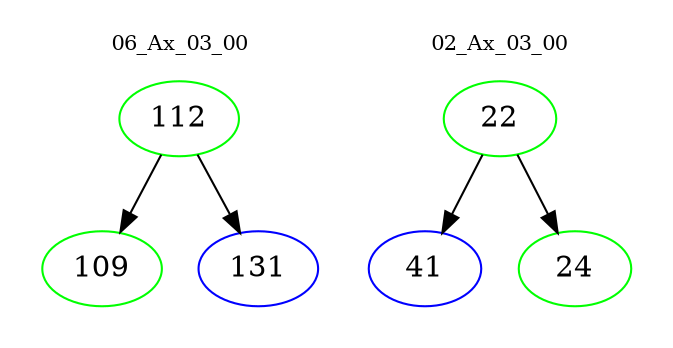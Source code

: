 digraph{
subgraph cluster_0 {
color = white
label = "06_Ax_03_00";
fontsize=10;
T0_112 [label="112", color="green"]
T0_112 -> T0_109 [color="black"]
T0_109 [label="109", color="green"]
T0_112 -> T0_131 [color="black"]
T0_131 [label="131", color="blue"]
}
subgraph cluster_1 {
color = white
label = "02_Ax_03_00";
fontsize=10;
T1_22 [label="22", color="green"]
T1_22 -> T1_41 [color="black"]
T1_41 [label="41", color="blue"]
T1_22 -> T1_24 [color="black"]
T1_24 [label="24", color="green"]
}
}
